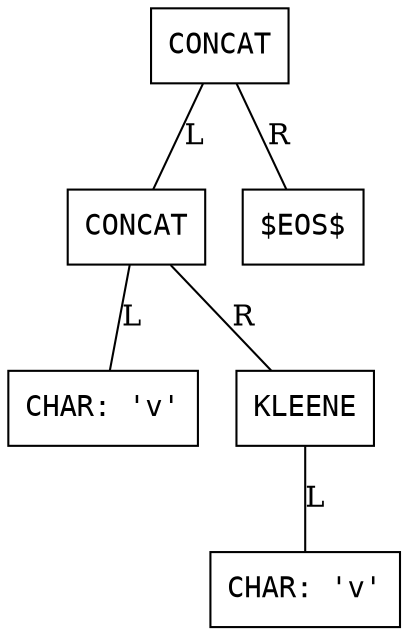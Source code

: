 digraph AST {
  node [shape=box, fontname="Courier"];
  edge [arrowhead=none];

  0 [label="CONCAT"];
  1 [label="CONCAT"];
  2 [label="CHAR: 'v'"];
  1 -> 2 [label="L"];
  3 [label="KLEENE"];
  4 [label="CHAR: 'v'"];
  3 -> 4 [label="L"];
  1 -> 3 [label="R"];
  0 -> 1 [label="L"];
  5 [label="$EOS$"];
  0 -> 5 [label="R"];
}
